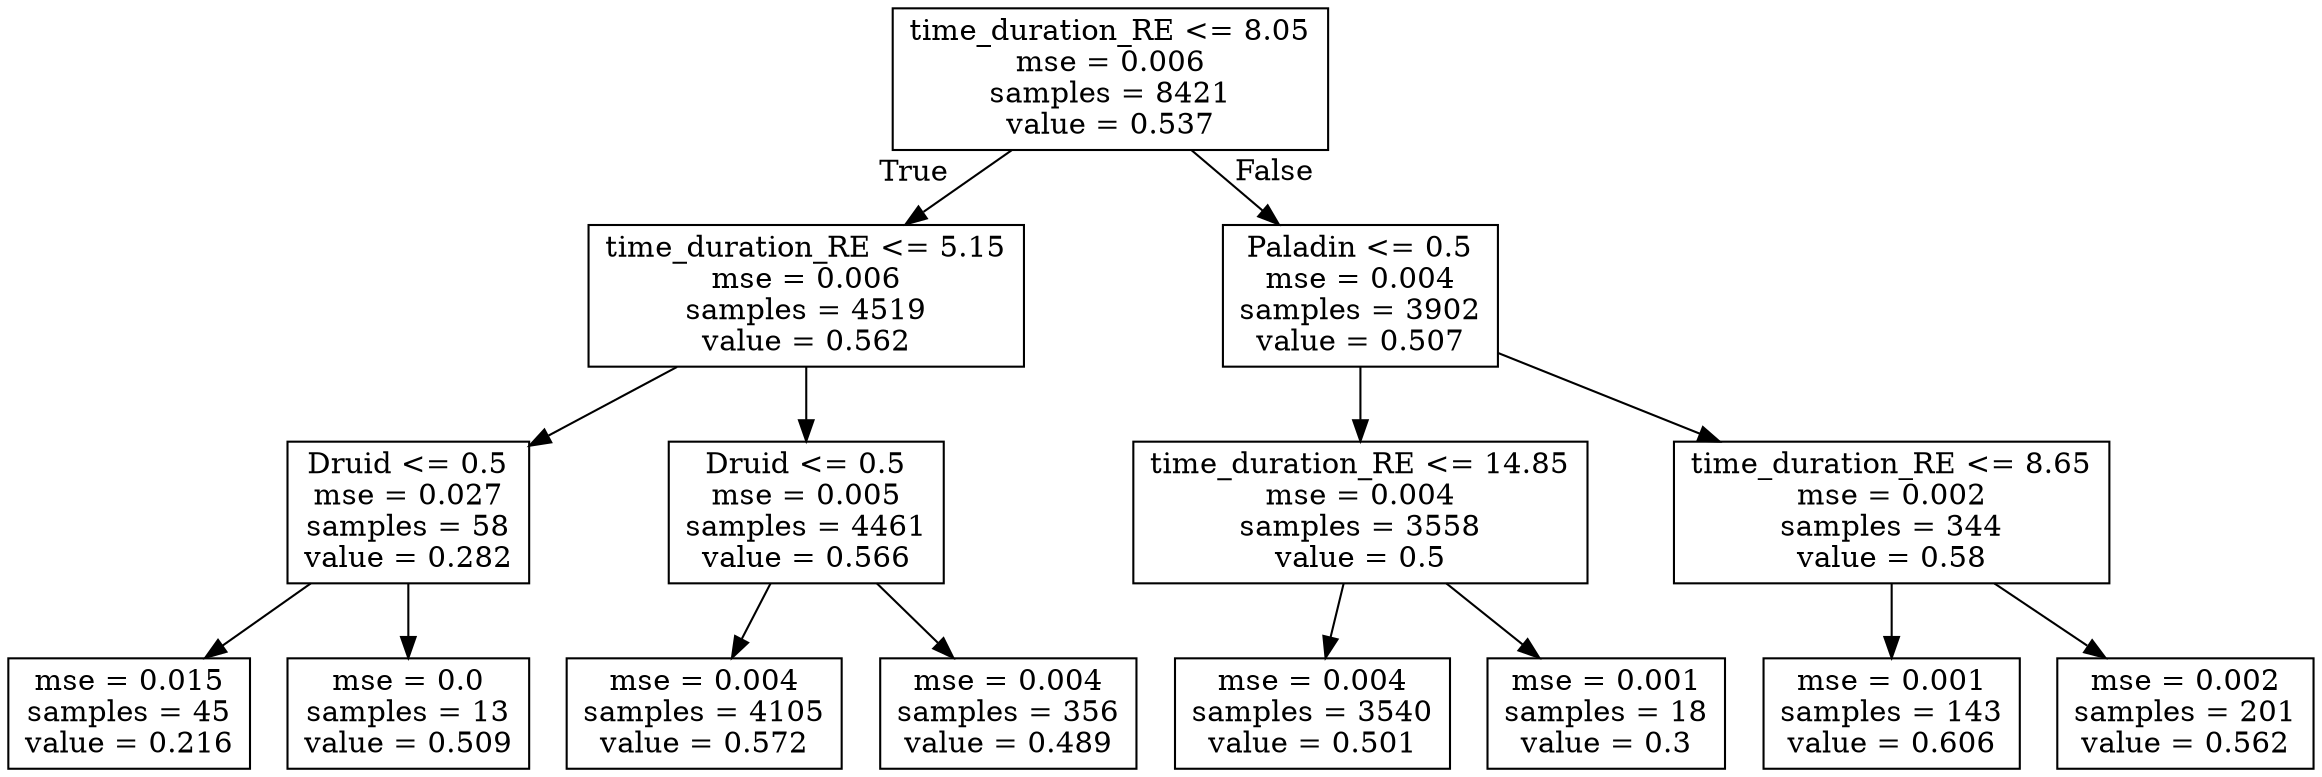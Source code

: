 digraph Tree {
node [shape=box] ;
0 [label="time_duration_RE <= 8.05\nmse = 0.006\nsamples = 8421\nvalue = 0.537"] ;
1 [label="time_duration_RE <= 5.15\nmse = 0.006\nsamples = 4519\nvalue = 0.562"] ;
0 -> 1 [labeldistance=2.5, labelangle=45, headlabel="True"] ;
2 [label="Druid <= 0.5\nmse = 0.027\nsamples = 58\nvalue = 0.282"] ;
1 -> 2 ;
3 [label="mse = 0.015\nsamples = 45\nvalue = 0.216"] ;
2 -> 3 ;
4 [label="mse = 0.0\nsamples = 13\nvalue = 0.509"] ;
2 -> 4 ;
5 [label="Druid <= 0.5\nmse = 0.005\nsamples = 4461\nvalue = 0.566"] ;
1 -> 5 ;
6 [label="mse = 0.004\nsamples = 4105\nvalue = 0.572"] ;
5 -> 6 ;
7 [label="mse = 0.004\nsamples = 356\nvalue = 0.489"] ;
5 -> 7 ;
8 [label="Paladin <= 0.5\nmse = 0.004\nsamples = 3902\nvalue = 0.507"] ;
0 -> 8 [labeldistance=2.5, labelangle=-45, headlabel="False"] ;
9 [label="time_duration_RE <= 14.85\nmse = 0.004\nsamples = 3558\nvalue = 0.5"] ;
8 -> 9 ;
10 [label="mse = 0.004\nsamples = 3540\nvalue = 0.501"] ;
9 -> 10 ;
11 [label="mse = 0.001\nsamples = 18\nvalue = 0.3"] ;
9 -> 11 ;
12 [label="time_duration_RE <= 8.65\nmse = 0.002\nsamples = 344\nvalue = 0.58"] ;
8 -> 12 ;
13 [label="mse = 0.001\nsamples = 143\nvalue = 0.606"] ;
12 -> 13 ;
14 [label="mse = 0.002\nsamples = 201\nvalue = 0.562"] ;
12 -> 14 ;
}